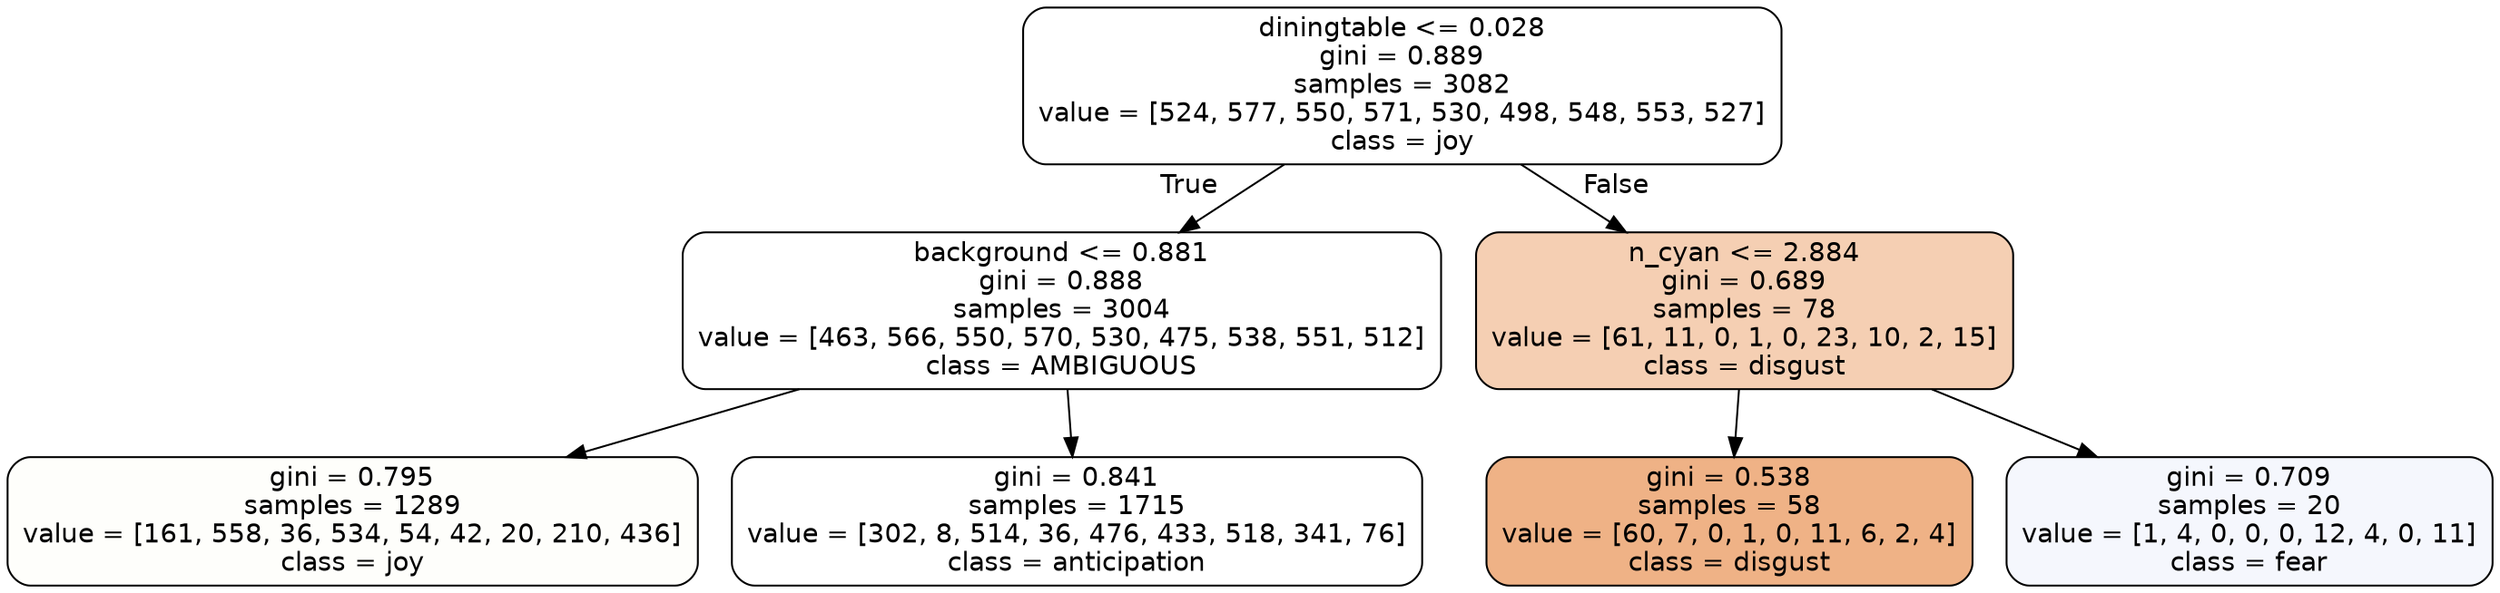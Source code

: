 digraph Tree {
node [shape=box, style="filled, rounded", color="black", fontname=helvetica] ;
edge [fontname=helvetica] ;
0 [label="diningtable <= 0.028\ngini = 0.889\nsamples = 3082\nvalue = [524, 577, 550, 571, 530, 498, 548, 553, 527]\nclass = joy", fillcolor="#d7e53900"] ;
1 [label="background <= 0.881\ngini = 0.888\nsamples = 3004\nvalue = [463, 566, 550, 570, 530, 475, 538, 551, 512]\nclass = AMBIGUOUS", fillcolor="#39e58100"] ;
0 -> 1 [labeldistance=2.5, labelangle=45, headlabel="True"] ;
2 [label="gini = 0.795\nsamples = 1289\nvalue = [161, 558, 36, 534, 54, 42, 20, 210, 436]\nclass = joy", fillcolor="#d7e53904"] ;
1 -> 2 ;
3 [label="gini = 0.841\nsamples = 1715\nvalue = [302, 8, 514, 36, 476, 433, 518, 341, 76]\nclass = anticipation", fillcolor="#8139e500"] ;
1 -> 3 ;
4 [label="n_cyan <= 2.884\ngini = 0.689\nsamples = 78\nvalue = [61, 11, 0, 1, 0, 23, 10, 2, 15]\nclass = disgust", fillcolor="#e5813961"] ;
0 -> 4 [labeldistance=2.5, labelangle=-45, headlabel="False"] ;
5 [label="gini = 0.538\nsamples = 58\nvalue = [60, 7, 0, 1, 0, 11, 6, 2, 4]\nclass = disgust", fillcolor="#e581399c"] ;
4 -> 5 ;
6 [label="gini = 0.709\nsamples = 20\nvalue = [1, 4, 0, 0, 0, 12, 4, 0, 11]\nclass = fear", fillcolor="#3964e50c"] ;
4 -> 6 ;
}